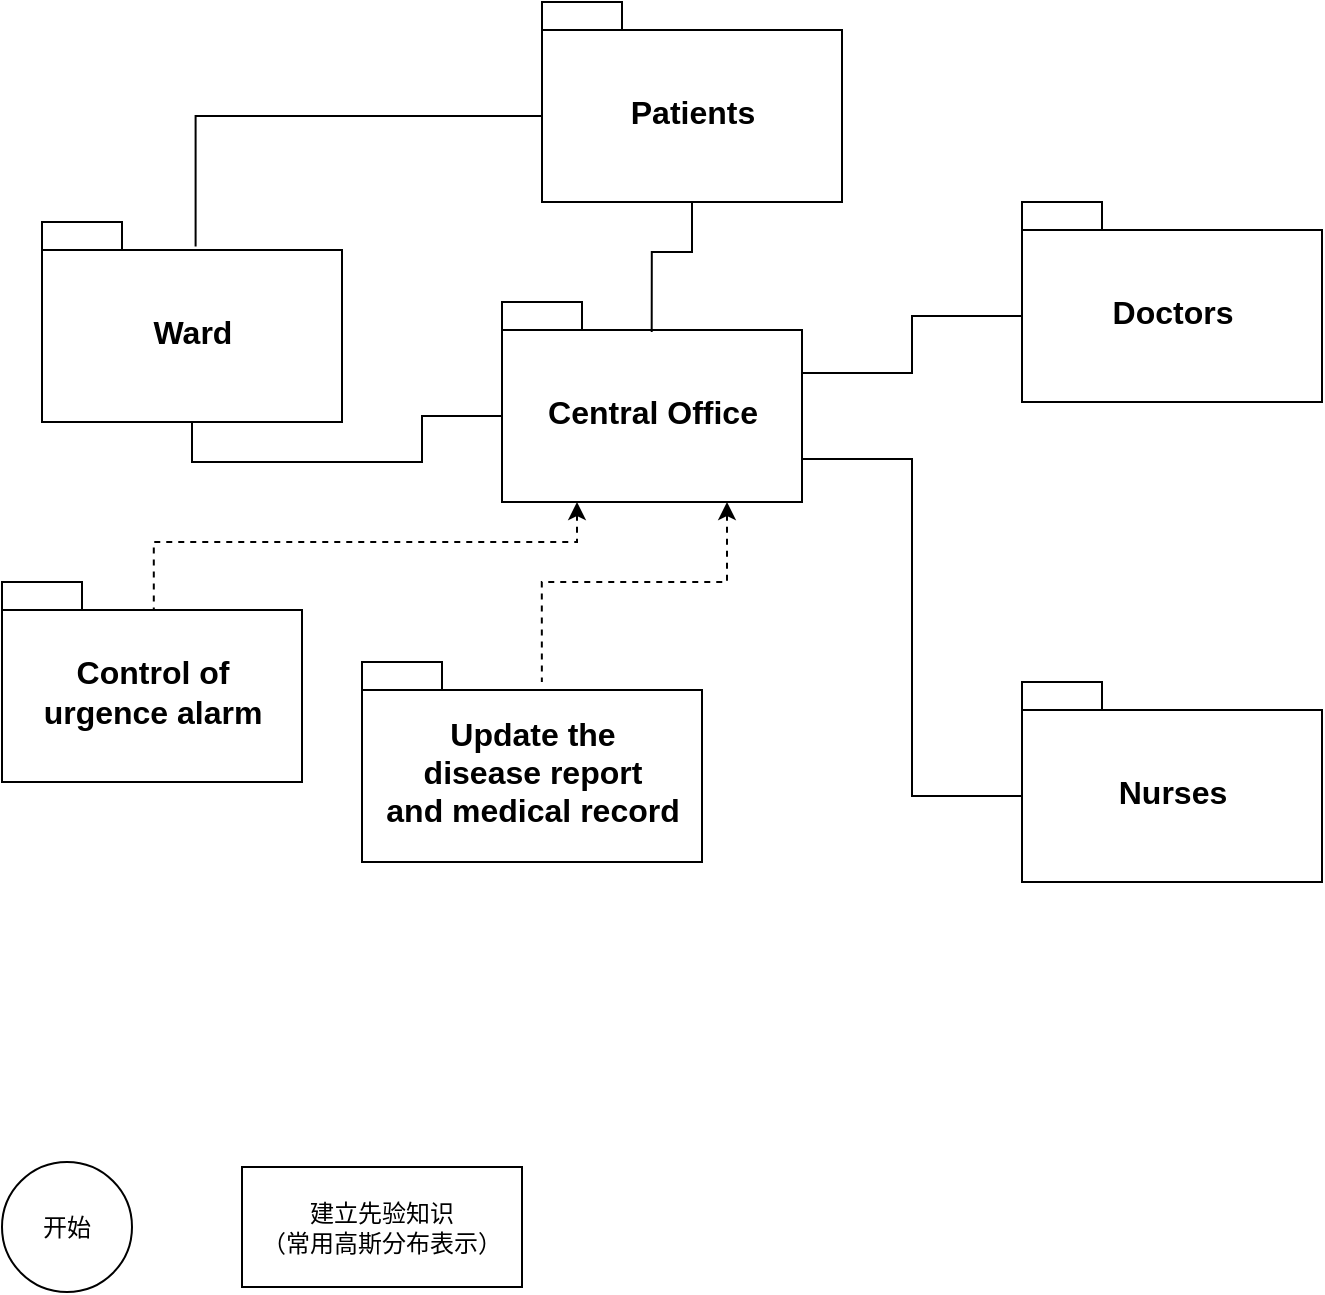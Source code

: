 <mxfile version="22.1.0" type="github">
  <diagram id="JUfkbv9VFEBLnKnWdgaG" name="第 1 页">
    <mxGraphModel dx="1290" dy="542" grid="1" gridSize="10" guides="1" tooltips="1" connect="1" arrows="1" fold="1" page="1" pageScale="1" pageWidth="827" pageHeight="1169" math="0" shadow="0">
      <root>
        <mxCell id="0" />
        <mxCell id="1" parent="0" />
        <mxCell id="TFSnkRS1mbYTuwgmxGYo-19" style="edgeStyle=orthogonalEdgeStyle;rounded=0;orthogonalLoop=1;jettySize=auto;html=1;exitX=0;exitY=0;exitDx=150;exitDy=35.5;exitPerimeter=0;entryX=0;entryY=0;entryDx=0;entryDy=57;entryPerimeter=0;fontSize=16;endArrow=none;endFill=0;" parent="1" source="TFSnkRS1mbYTuwgmxGYo-1" target="TFSnkRS1mbYTuwgmxGYo-5" edge="1">
          <mxGeometry relative="1" as="geometry" />
        </mxCell>
        <mxCell id="TFSnkRS1mbYTuwgmxGYo-20" style="edgeStyle=orthogonalEdgeStyle;rounded=0;orthogonalLoop=1;jettySize=auto;html=1;exitX=0;exitY=0;exitDx=150;exitDy=78.5;exitPerimeter=0;entryX=0;entryY=0;entryDx=0;entryDy=57;entryPerimeter=0;fontSize=16;endArrow=none;endFill=0;" parent="1" source="TFSnkRS1mbYTuwgmxGYo-1" target="TFSnkRS1mbYTuwgmxGYo-3" edge="1">
          <mxGeometry relative="1" as="geometry" />
        </mxCell>
        <mxCell id="TFSnkRS1mbYTuwgmxGYo-22" value="" style="edgeStyle=orthogonalEdgeStyle;rounded=0;orthogonalLoop=1;jettySize=auto;html=1;fontSize=16;endArrow=none;endFill=0;entryX=0.506;entryY=0.141;entryDx=0;entryDy=0;entryPerimeter=0;exitX=0.25;exitY=1;exitDx=0;exitDy=0;exitPerimeter=0;dashed=1;startArrow=classic;startFill=1;" parent="1" source="TFSnkRS1mbYTuwgmxGYo-1" target="TFSnkRS1mbYTuwgmxGYo-21" edge="1">
          <mxGeometry relative="1" as="geometry" />
        </mxCell>
        <mxCell id="TFSnkRS1mbYTuwgmxGYo-1" value="&lt;font style=&quot;font-size: 16px;&quot;&gt;Central Office&lt;/font&gt;" style="shape=folder;fontStyle=1;spacingTop=10;tabWidth=40;tabHeight=14;tabPosition=left;html=1;" parent="1" vertex="1">
          <mxGeometry x="300" y="170" width="150" height="100" as="geometry" />
        </mxCell>
        <mxCell id="TFSnkRS1mbYTuwgmxGYo-8" style="edgeStyle=orthogonalEdgeStyle;rounded=0;orthogonalLoop=1;jettySize=auto;html=1;entryX=0;entryY=0;entryDx=0;entryDy=57;entryPerimeter=0;fontSize=16;exitX=0.5;exitY=1;exitDx=0;exitDy=0;exitPerimeter=0;endArrow=none;endFill=0;" parent="1" source="TFSnkRS1mbYTuwgmxGYo-2" target="TFSnkRS1mbYTuwgmxGYo-1" edge="1">
          <mxGeometry relative="1" as="geometry" />
        </mxCell>
        <mxCell id="TFSnkRS1mbYTuwgmxGYo-2" value="&lt;font style=&quot;font-size: 16px;&quot;&gt;Ward&lt;/font&gt;" style="shape=folder;fontStyle=1;spacingTop=10;tabWidth=40;tabHeight=14;tabPosition=left;html=1;" parent="1" vertex="1">
          <mxGeometry x="70" y="130" width="150" height="100" as="geometry" />
        </mxCell>
        <mxCell id="TFSnkRS1mbYTuwgmxGYo-3" value="&lt;span style=&quot;font-size: 16px;&quot;&gt;Nurses&lt;/span&gt;" style="shape=folder;fontStyle=1;spacingTop=10;tabWidth=40;tabHeight=14;tabPosition=left;html=1;" parent="1" vertex="1">
          <mxGeometry x="560" y="360" width="150" height="100" as="geometry" />
        </mxCell>
        <mxCell id="TFSnkRS1mbYTuwgmxGYo-4" value="&lt;font style=&quot;font-size: 16px;&quot;&gt;Patients&lt;/font&gt;" style="shape=folder;fontStyle=1;spacingTop=10;tabWidth=40;tabHeight=14;tabPosition=left;html=1;" parent="1" vertex="1">
          <mxGeometry x="320" y="20" width="150" height="100" as="geometry" />
        </mxCell>
        <mxCell id="TFSnkRS1mbYTuwgmxGYo-5" value="&lt;font style=&quot;font-size: 16px;&quot;&gt;Doctors&lt;/font&gt;" style="shape=folder;fontStyle=1;spacingTop=10;tabWidth=40;tabHeight=14;tabPosition=left;html=1;" parent="1" vertex="1">
          <mxGeometry x="560" y="120" width="150" height="100" as="geometry" />
        </mxCell>
        <mxCell id="TFSnkRS1mbYTuwgmxGYo-9" style="edgeStyle=orthogonalEdgeStyle;rounded=0;orthogonalLoop=1;jettySize=auto;html=1;entryX=0;entryY=0;entryDx=0;entryDy=57;entryPerimeter=0;fontSize=16;endArrow=none;endFill=0;exitX=0.512;exitY=0.122;exitDx=0;exitDy=0;exitPerimeter=0;" parent="1" source="TFSnkRS1mbYTuwgmxGYo-2" target="TFSnkRS1mbYTuwgmxGYo-4" edge="1">
          <mxGeometry relative="1" as="geometry">
            <mxPoint x="146" y="140" as="sourcePoint" />
            <mxPoint x="462.5" y="215.5" as="targetPoint" />
            <Array as="points">
              <mxPoint x="147" y="77" />
            </Array>
          </mxGeometry>
        </mxCell>
        <mxCell id="TFSnkRS1mbYTuwgmxGYo-13" style="edgeStyle=orthogonalEdgeStyle;rounded=0;orthogonalLoop=1;jettySize=auto;html=1;entryX=0.5;entryY=1;entryDx=0;entryDy=0;entryPerimeter=0;fontSize=16;exitX=0.499;exitY=0.15;exitDx=0;exitDy=0;exitPerimeter=0;endArrow=none;endFill=0;" parent="1" source="TFSnkRS1mbYTuwgmxGYo-1" target="TFSnkRS1mbYTuwgmxGYo-4" edge="1">
          <mxGeometry relative="1" as="geometry">
            <mxPoint x="580" y="230" as="sourcePoint" />
            <mxPoint x="670" y="130" as="targetPoint" />
          </mxGeometry>
        </mxCell>
        <mxCell id="TFSnkRS1mbYTuwgmxGYo-21" value="&lt;font style=&quot;&quot;&gt;&lt;span style=&quot;font-size: 16px;&quot;&gt;Control of&lt;/span&gt;&lt;br&gt;&lt;span style=&quot;font-size: 16px;&quot;&gt;urgence alarm&lt;/span&gt;&lt;br&gt;&lt;/font&gt;" style="shape=folder;fontStyle=1;spacingTop=10;tabWidth=40;tabHeight=14;tabPosition=left;html=1;" parent="1" vertex="1">
          <mxGeometry x="50" y="310" width="150" height="100" as="geometry" />
        </mxCell>
        <mxCell id="TFSnkRS1mbYTuwgmxGYo-23" value="&lt;font style=&quot;&quot;&gt;&lt;span style=&quot;font-size: 16px;&quot;&gt;Update the&lt;br&gt;disease report&lt;br&gt;and&amp;nbsp;medical record&lt;/span&gt;&lt;br&gt;&lt;/font&gt;" style="shape=folder;fontStyle=1;spacingTop=10;tabWidth=40;tabHeight=14;tabPosition=left;html=1;" parent="1" vertex="1">
          <mxGeometry x="230" y="350" width="170" height="100" as="geometry" />
        </mxCell>
        <mxCell id="TFSnkRS1mbYTuwgmxGYo-24" value="" style="edgeStyle=orthogonalEdgeStyle;rounded=0;orthogonalLoop=1;jettySize=auto;html=1;fontSize=16;endArrow=none;endFill=0;entryX=0.529;entryY=0.1;entryDx=0;entryDy=0;entryPerimeter=0;exitX=0.75;exitY=1;exitDx=0;exitDy=0;exitPerimeter=0;dashed=1;startArrow=classic;startFill=1;" parent="1" source="TFSnkRS1mbYTuwgmxGYo-1" target="TFSnkRS1mbYTuwgmxGYo-23" edge="1">
          <mxGeometry relative="1" as="geometry">
            <mxPoint x="491.6" y="400" as="sourcePoint" />
            <mxPoint x="380.0" y="494.1" as="targetPoint" />
          </mxGeometry>
        </mxCell>
        <mxCell id="WyBCjYpSyDE15G2E7WYa-1" value="建立先验知识&lt;br&gt;（常用高斯分布表示）" style="rounded=0;whiteSpace=wrap;html=1;" vertex="1" parent="1">
          <mxGeometry x="170" y="602.5" width="140" height="60" as="geometry" />
        </mxCell>
        <mxCell id="WyBCjYpSyDE15G2E7WYa-2" value="开始" style="ellipse;whiteSpace=wrap;html=1;aspect=fixed;" vertex="1" parent="1">
          <mxGeometry x="50" y="600" width="65" height="65" as="geometry" />
        </mxCell>
      </root>
    </mxGraphModel>
  </diagram>
</mxfile>
